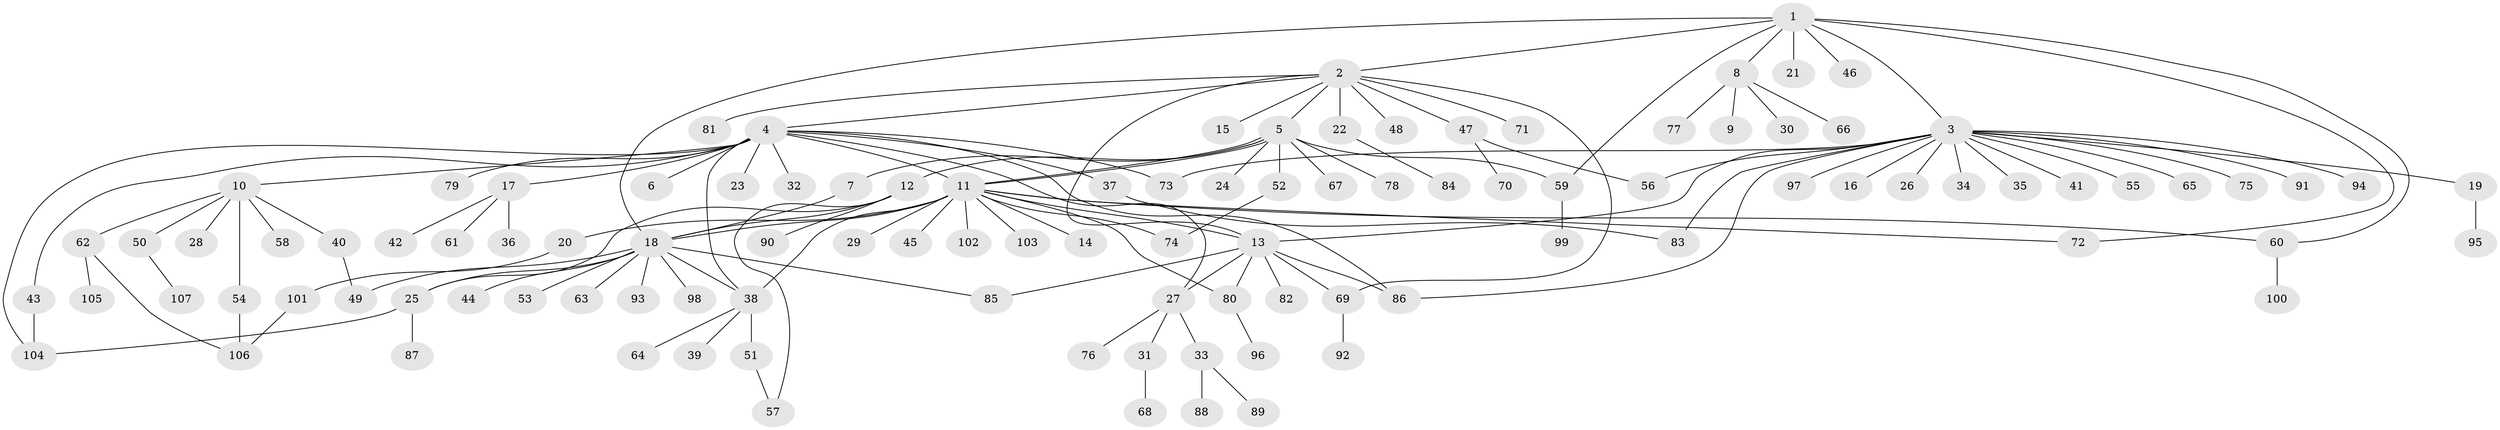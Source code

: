 // Generated by graph-tools (version 1.1) at 2025/25/03/09/25 03:25:59]
// undirected, 107 vertices, 135 edges
graph export_dot {
graph [start="1"]
  node [color=gray90,style=filled];
  1;
  2;
  3;
  4;
  5;
  6;
  7;
  8;
  9;
  10;
  11;
  12;
  13;
  14;
  15;
  16;
  17;
  18;
  19;
  20;
  21;
  22;
  23;
  24;
  25;
  26;
  27;
  28;
  29;
  30;
  31;
  32;
  33;
  34;
  35;
  36;
  37;
  38;
  39;
  40;
  41;
  42;
  43;
  44;
  45;
  46;
  47;
  48;
  49;
  50;
  51;
  52;
  53;
  54;
  55;
  56;
  57;
  58;
  59;
  60;
  61;
  62;
  63;
  64;
  65;
  66;
  67;
  68;
  69;
  70;
  71;
  72;
  73;
  74;
  75;
  76;
  77;
  78;
  79;
  80;
  81;
  82;
  83;
  84;
  85;
  86;
  87;
  88;
  89;
  90;
  91;
  92;
  93;
  94;
  95;
  96;
  97;
  98;
  99;
  100;
  101;
  102;
  103;
  104;
  105;
  106;
  107;
  1 -- 2;
  1 -- 3;
  1 -- 8;
  1 -- 18;
  1 -- 21;
  1 -- 46;
  1 -- 59;
  1 -- 60;
  1 -- 72;
  2 -- 4;
  2 -- 5;
  2 -- 13;
  2 -- 15;
  2 -- 22;
  2 -- 47;
  2 -- 48;
  2 -- 69;
  2 -- 71;
  2 -- 81;
  3 -- 13;
  3 -- 16;
  3 -- 19;
  3 -- 26;
  3 -- 34;
  3 -- 35;
  3 -- 41;
  3 -- 55;
  3 -- 56;
  3 -- 65;
  3 -- 73;
  3 -- 75;
  3 -- 83;
  3 -- 86;
  3 -- 91;
  3 -- 94;
  3 -- 97;
  4 -- 6;
  4 -- 10;
  4 -- 11;
  4 -- 17;
  4 -- 23;
  4 -- 27;
  4 -- 32;
  4 -- 37;
  4 -- 38;
  4 -- 43;
  4 -- 73;
  4 -- 79;
  4 -- 86;
  4 -- 104;
  5 -- 7;
  5 -- 11;
  5 -- 11;
  5 -- 12;
  5 -- 24;
  5 -- 52;
  5 -- 59;
  5 -- 67;
  5 -- 78;
  7 -- 18;
  8 -- 9;
  8 -- 30;
  8 -- 66;
  8 -- 77;
  10 -- 28;
  10 -- 40;
  10 -- 50;
  10 -- 54;
  10 -- 58;
  10 -- 62;
  11 -- 13;
  11 -- 14;
  11 -- 18;
  11 -- 20;
  11 -- 29;
  11 -- 38;
  11 -- 45;
  11 -- 60;
  11 -- 72;
  11 -- 74;
  11 -- 80;
  11 -- 102;
  11 -- 103;
  12 -- 18;
  12 -- 25;
  12 -- 57;
  12 -- 90;
  13 -- 27;
  13 -- 69;
  13 -- 80;
  13 -- 82;
  13 -- 85;
  13 -- 86;
  17 -- 36;
  17 -- 42;
  17 -- 61;
  18 -- 25;
  18 -- 38;
  18 -- 44;
  18 -- 49;
  18 -- 53;
  18 -- 63;
  18 -- 85;
  18 -- 93;
  18 -- 98;
  19 -- 95;
  20 -- 101;
  22 -- 84;
  25 -- 87;
  25 -- 104;
  27 -- 31;
  27 -- 33;
  27 -- 76;
  31 -- 68;
  33 -- 88;
  33 -- 89;
  37 -- 83;
  38 -- 39;
  38 -- 51;
  38 -- 64;
  40 -- 49;
  43 -- 104;
  47 -- 56;
  47 -- 70;
  50 -- 107;
  51 -- 57;
  52 -- 74;
  54 -- 106;
  59 -- 99;
  60 -- 100;
  62 -- 105;
  62 -- 106;
  69 -- 92;
  80 -- 96;
  101 -- 106;
}
